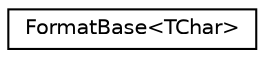 digraph "Graphical Class Hierarchy"
{
  edge [fontname="Helvetica",fontsize="10",labelfontname="Helvetica",labelfontsize="10"];
  node [fontname="Helvetica",fontsize="10",shape=record];
  rankdir="LR";
  Node0 [label="FormatBase\<TChar\>",height=0.2,width=0.4,color="black", fillcolor="white", style="filled",URL="$structaworx_1_1lib_1_1strings_1_1FormatBase_1_1Oct.html"];
}

